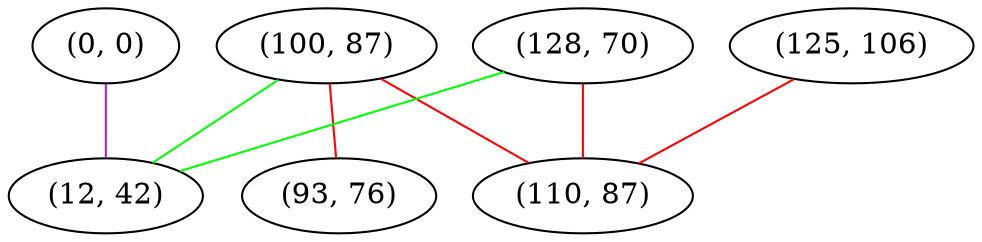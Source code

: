 graph "" {
"(0, 0)";
"(125, 106)";
"(100, 87)";
"(128, 70)";
"(93, 76)";
"(12, 42)";
"(110, 87)";
"(0, 0)" -- "(12, 42)"  [color=purple, key=0, weight=4];
"(125, 106)" -- "(110, 87)"  [color=red, key=0, weight=1];
"(100, 87)" -- "(12, 42)"  [color=green, key=0, weight=2];
"(100, 87)" -- "(93, 76)"  [color=red, key=0, weight=1];
"(100, 87)" -- "(110, 87)"  [color=red, key=0, weight=1];
"(128, 70)" -- "(12, 42)"  [color=green, key=0, weight=2];
"(128, 70)" -- "(110, 87)"  [color=red, key=0, weight=1];
}
